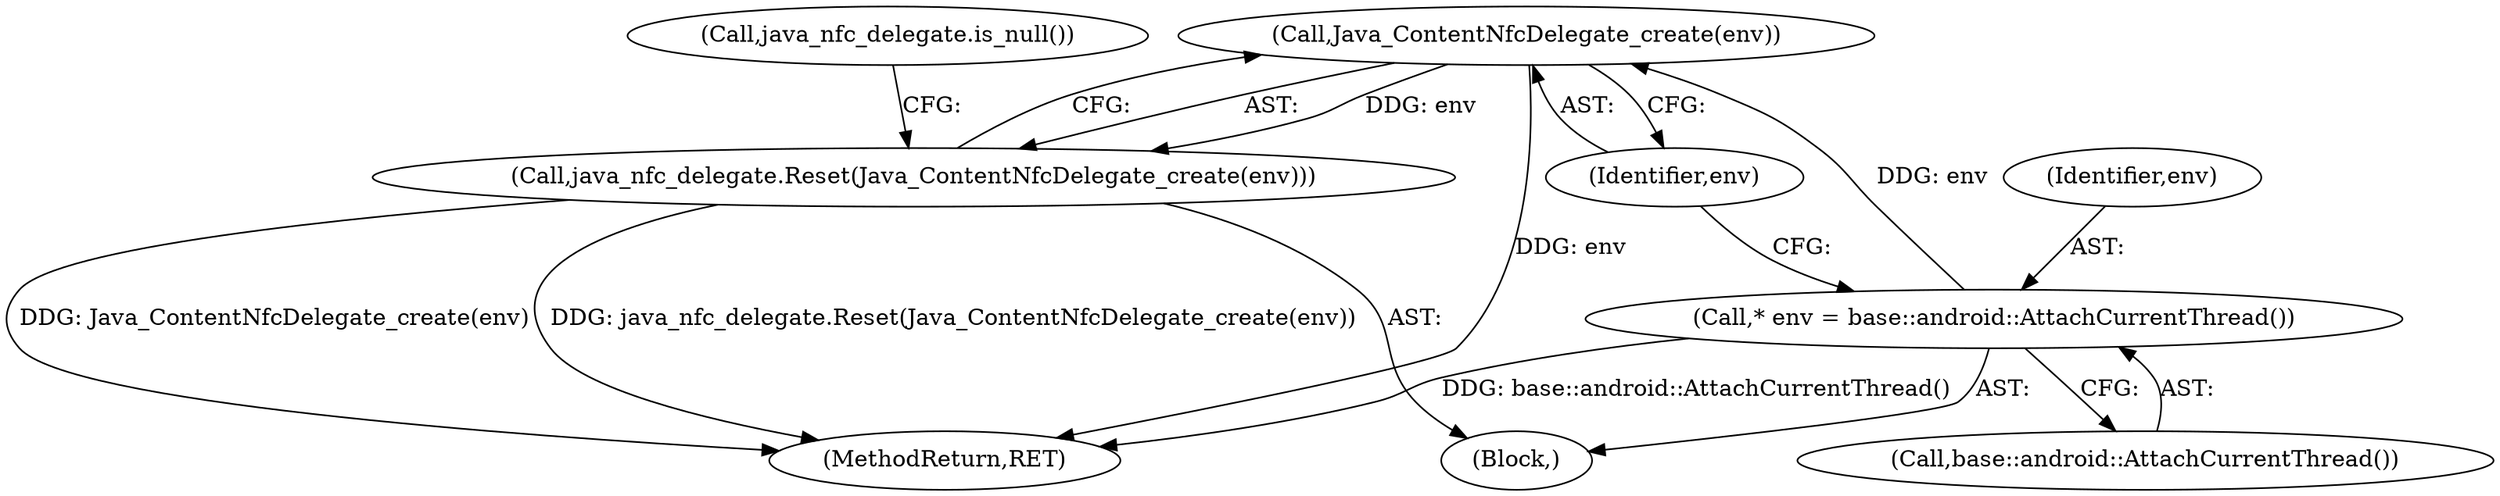 digraph "0_Chrome_bc1f34b9be509f1404f0bb1ba1947614d5f0bcd1_3@API" {
"1000207" [label="(Call,Java_ContentNfcDelegate_create(env))"];
"1000202" [label="(Call,* env = base::android::AttachCurrentThread())"];
"1000206" [label="(Call,java_nfc_delegate.Reset(Java_ContentNfcDelegate_create(env)))"];
"1000208" [label="(Identifier,env)"];
"1000331" [label="(MethodReturn,RET)"];
"1000206" [label="(Call,java_nfc_delegate.Reset(Java_ContentNfcDelegate_create(env)))"];
"1000207" [label="(Call,Java_ContentNfcDelegate_create(env))"];
"1000101" [label="(Block,)"];
"1000203" [label="(Identifier,env)"];
"1000204" [label="(Call,base::android::AttachCurrentThread())"];
"1000211" [label="(Call,java_nfc_delegate.is_null())"];
"1000202" [label="(Call,* env = base::android::AttachCurrentThread())"];
"1000207" -> "1000206"  [label="AST: "];
"1000207" -> "1000208"  [label="CFG: "];
"1000208" -> "1000207"  [label="AST: "];
"1000206" -> "1000207"  [label="CFG: "];
"1000207" -> "1000331"  [label="DDG: env"];
"1000207" -> "1000206"  [label="DDG: env"];
"1000202" -> "1000207"  [label="DDG: env"];
"1000202" -> "1000101"  [label="AST: "];
"1000202" -> "1000204"  [label="CFG: "];
"1000203" -> "1000202"  [label="AST: "];
"1000204" -> "1000202"  [label="AST: "];
"1000208" -> "1000202"  [label="CFG: "];
"1000202" -> "1000331"  [label="DDG: base::android::AttachCurrentThread()"];
"1000206" -> "1000101"  [label="AST: "];
"1000211" -> "1000206"  [label="CFG: "];
"1000206" -> "1000331"  [label="DDG: java_nfc_delegate.Reset(Java_ContentNfcDelegate_create(env))"];
"1000206" -> "1000331"  [label="DDG: Java_ContentNfcDelegate_create(env)"];
}
